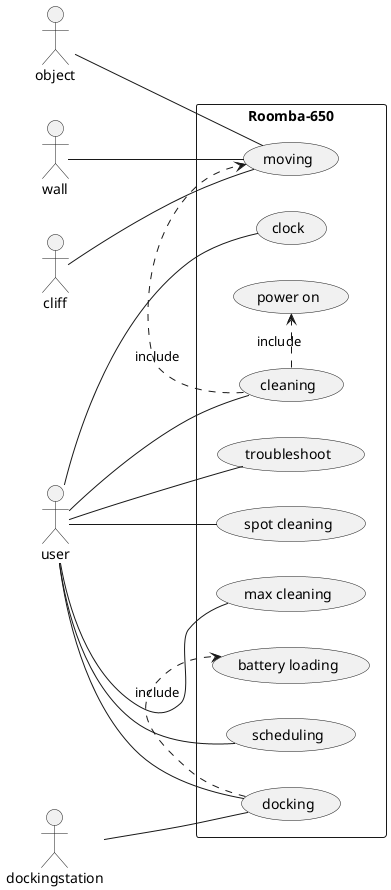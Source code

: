 @startuml

left to right direction

skinparam packageStyle rectangle

actor wall
actor cliff
actor object
actor user
actor dockingstation

rectangle Roomba-650 {
  object -- (moving)
  cliff -- (moving)
  wall -- (moving)
  ' user -- (power on)
  user -- (troubleshoot)
  user -- (spot cleaning)
  user -- (cleaning)
  user -- (max cleaning)
  user -- (scheduling)
  user -- (clock)
  user -- (docking)

  dockingstation -- (docking)

  (cleaning) .> (power on) : include

  (cleaning) .> (moving) : include
  (docking) .> (battery loading) : include

 ' (cleaning) .> (spot cleaning) : include

  ' (docking) .> (battery loading) : extends
}
@enduml
